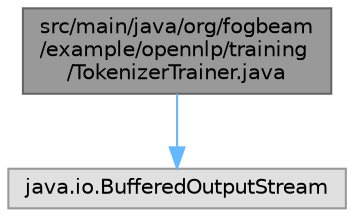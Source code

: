digraph "src/main/java/org/fogbeam/example/opennlp/training/TokenizerTrainer.java"
{
 // LATEX_PDF_SIZE
  bgcolor="transparent";
  edge [fontname=Helvetica,fontsize=10,labelfontname=Helvetica,labelfontsize=10];
  node [fontname=Helvetica,fontsize=10,shape=box,height=0.2,width=0.4];
  Node1 [id="Node000001",label="src/main/java/org/fogbeam\l/example/opennlp/training\l/TokenizerTrainer.java",height=0.2,width=0.4,color="gray40", fillcolor="grey60", style="filled", fontcolor="black",tooltip="Clase para entrenar un modelo de tokenización usando OpenNLP."];
  Node1 -> Node2 [id="edge2_Node000001_Node000002",color="steelblue1",style="solid",tooltip=" "];
  Node2 [id="Node000002",label="java.io.BufferedOutputStream",height=0.2,width=0.4,color="grey60", fillcolor="#E0E0E0", style="filled",tooltip=" "];
}
